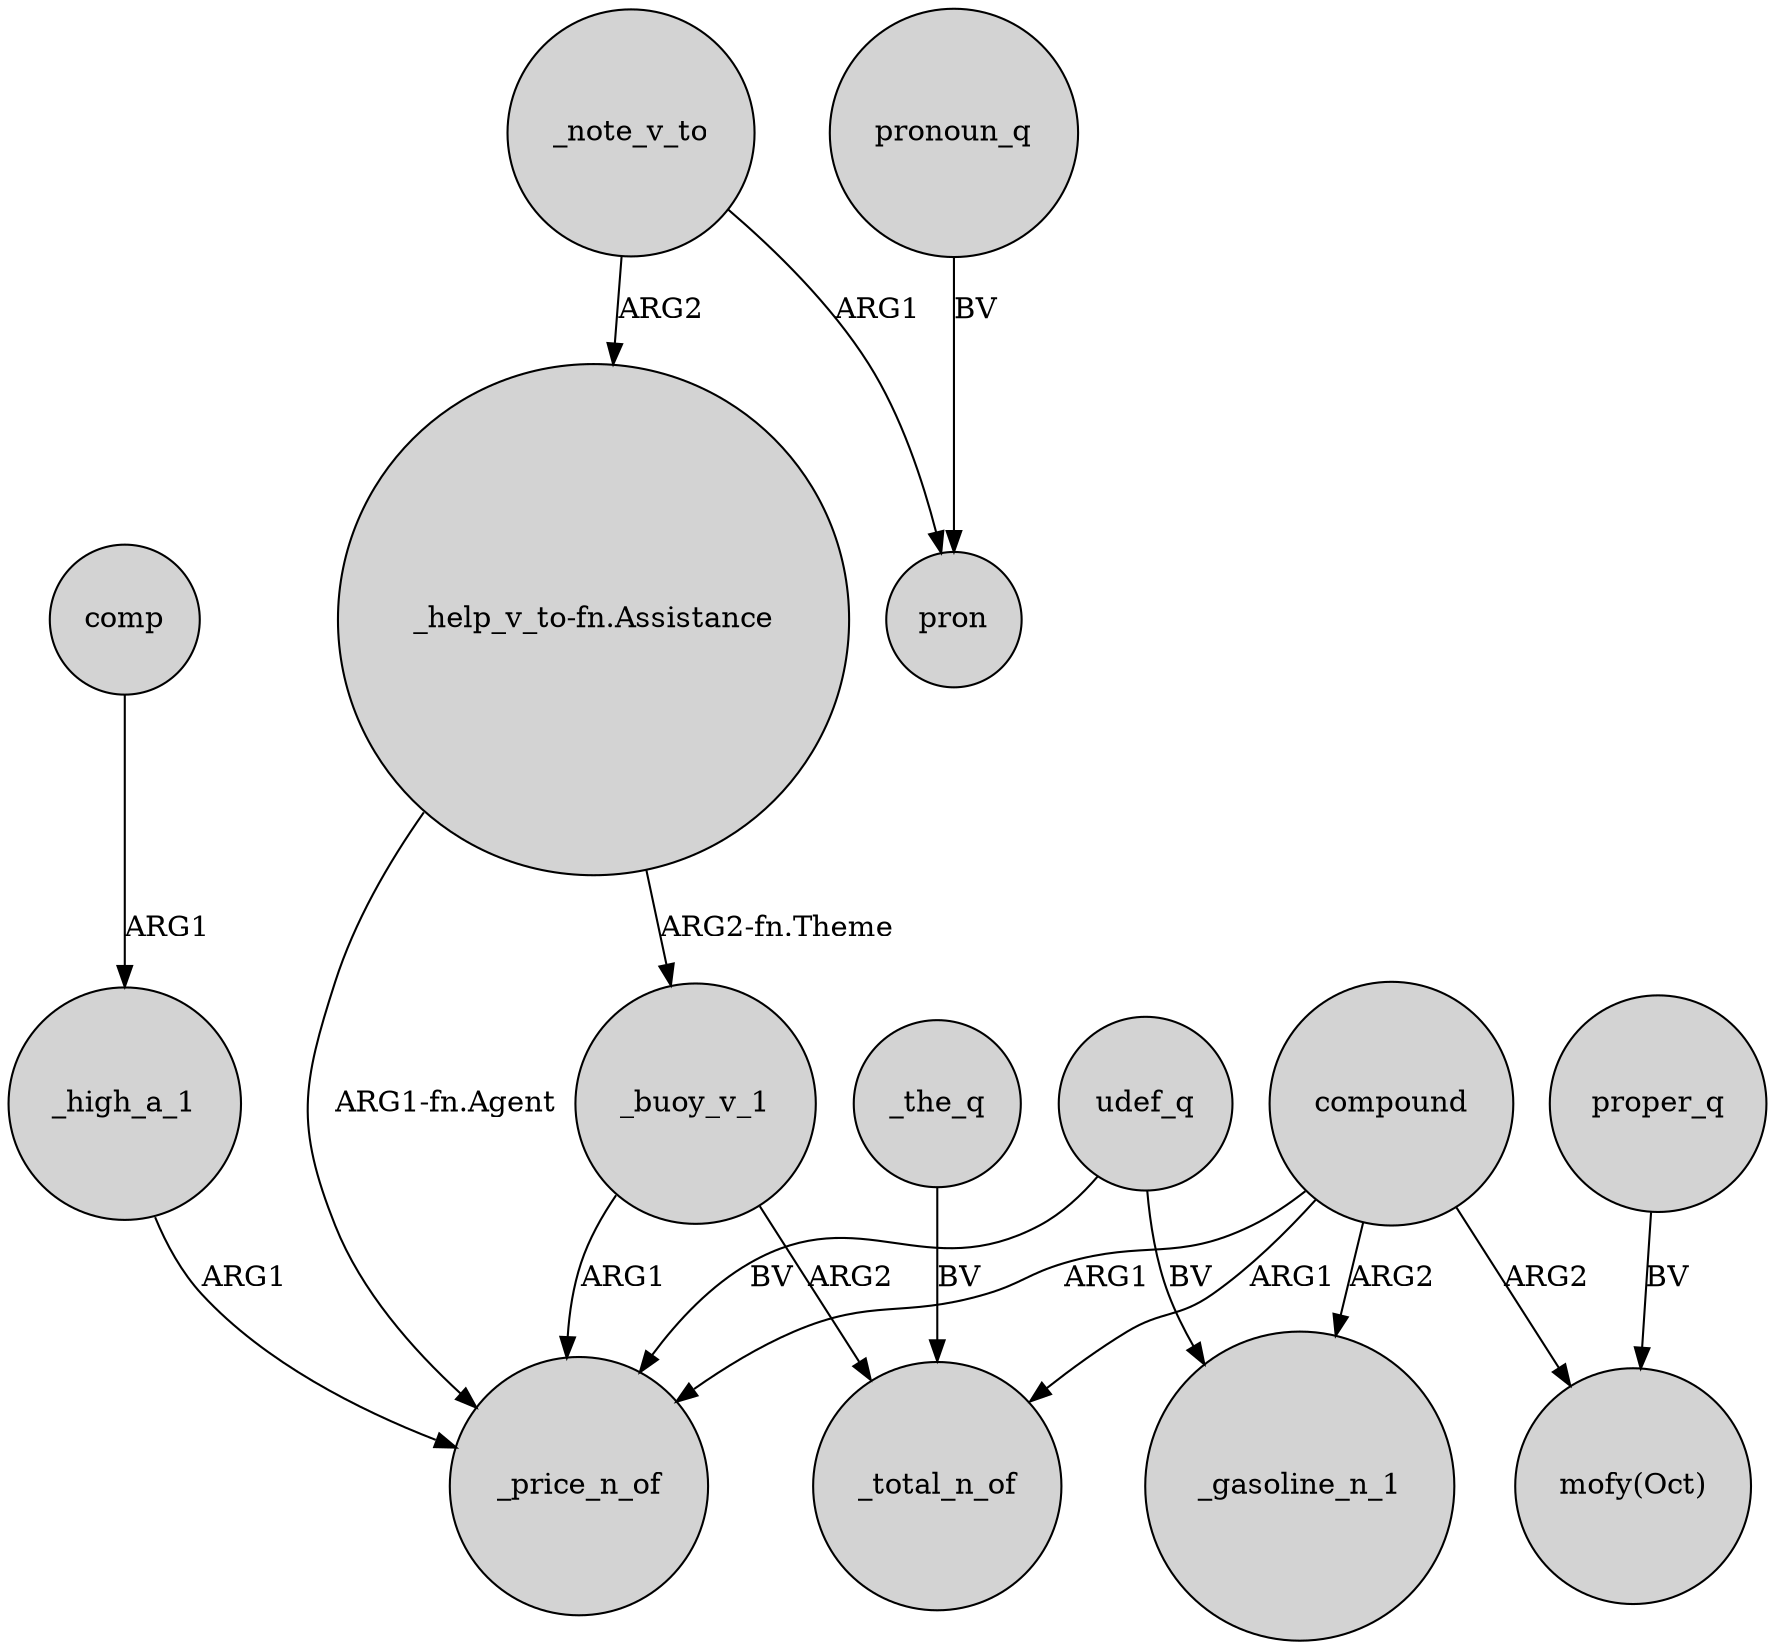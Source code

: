 digraph {
	node [shape=circle style=filled]
	_buoy_v_1 -> _price_n_of [label=ARG1]
	_note_v_to -> pron [label=ARG1]
	_note_v_to -> "_help_v_to-fn.Assistance" [label=ARG2]
	"_help_v_to-fn.Assistance" -> _price_n_of [label="ARG1-fn.Agent"]
	_high_a_1 -> _price_n_of [label=ARG1]
	compound -> "mofy(Oct)" [label=ARG2]
	udef_q -> _gasoline_n_1 [label=BV]
	proper_q -> "mofy(Oct)" [label=BV]
	comp -> _high_a_1 [label=ARG1]
	udef_q -> _price_n_of [label=BV]
	_buoy_v_1 -> _total_n_of [label=ARG2]
	compound -> _price_n_of [label=ARG1]
	compound -> _total_n_of [label=ARG1]
	_the_q -> _total_n_of [label=BV]
	compound -> _gasoline_n_1 [label=ARG2]
	"_help_v_to-fn.Assistance" -> _buoy_v_1 [label="ARG2-fn.Theme"]
	pronoun_q -> pron [label=BV]
}
